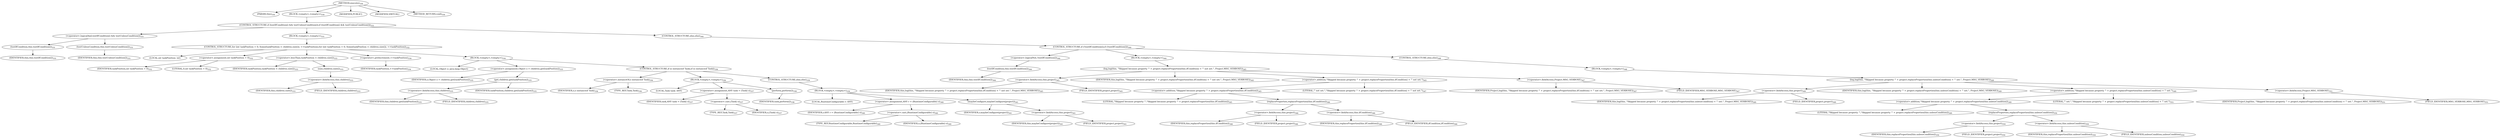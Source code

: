 digraph "execute" {  
"480" [label = <(METHOD,execute)<SUB>330</SUB>> ]
"29" [label = <(PARAM,this)<SUB>330</SUB>> ]
"481" [label = <(BLOCK,&lt;empty&gt;,&lt;empty&gt;)<SUB>330</SUB>> ]
"482" [label = <(CONTROL_STRUCTURE,if (testIfCondition() &amp;&amp; testUnlessCondition()),if (testIfCondition() &amp;&amp; testUnlessCondition()))<SUB>331</SUB>> ]
"483" [label = <(&lt;operator&gt;.logicalAnd,testIfCondition() &amp;&amp; testUnlessCondition())<SUB>331</SUB>> ]
"484" [label = <(testIfCondition,this.testIfCondition())<SUB>331</SUB>> ]
"28" [label = <(IDENTIFIER,this,this.testIfCondition())<SUB>331</SUB>> ]
"485" [label = <(testUnlessCondition,this.testUnlessCondition())<SUB>331</SUB>> ]
"30" [label = <(IDENTIFIER,this,this.testUnlessCondition())<SUB>331</SUB>> ]
"486" [label = <(BLOCK,&lt;empty&gt;,&lt;empty&gt;)<SUB>331</SUB>> ]
"487" [label = <(CONTROL_STRUCTURE,for (int taskPosition = 0; Some(taskPosition &lt; children.size()); ++taskPosition),for (int taskPosition = 0; Some(taskPosition &lt; children.size()); ++taskPosition))<SUB>332</SUB>> ]
"488" [label = <(LOCAL,int taskPosition: int)> ]
"489" [label = <(&lt;operator&gt;.assignment,int taskPosition = 0)<SUB>332</SUB>> ]
"490" [label = <(IDENTIFIER,taskPosition,int taskPosition = 0)<SUB>332</SUB>> ]
"491" [label = <(LITERAL,0,int taskPosition = 0)<SUB>332</SUB>> ]
"492" [label = <(&lt;operator&gt;.lessThan,taskPosition &lt; children.size())<SUB>333</SUB>> ]
"493" [label = <(IDENTIFIER,taskPosition,taskPosition &lt; children.size())<SUB>333</SUB>> ]
"494" [label = <(size,children.size())<SUB>333</SUB>> ]
"495" [label = <(&lt;operator&gt;.fieldAccess,this.children)<SUB>333</SUB>> ]
"496" [label = <(IDENTIFIER,this,children.size())<SUB>333</SUB>> ]
"497" [label = <(FIELD_IDENTIFIER,children,children)<SUB>333</SUB>> ]
"498" [label = <(&lt;operator&gt;.preIncrement,++taskPosition)<SUB>334</SUB>> ]
"499" [label = <(IDENTIFIER,taskPosition,++taskPosition)<SUB>334</SUB>> ]
"500" [label = <(BLOCK,&lt;empty&gt;,&lt;empty&gt;)<SUB>334</SUB>> ]
"501" [label = <(LOCAL,Object o: java.lang.Object)> ]
"502" [label = <(&lt;operator&gt;.assignment,Object o = children.get(taskPosition))<SUB>335</SUB>> ]
"503" [label = <(IDENTIFIER,o,Object o = children.get(taskPosition))<SUB>335</SUB>> ]
"504" [label = <(get,children.get(taskPosition))<SUB>335</SUB>> ]
"505" [label = <(&lt;operator&gt;.fieldAccess,this.children)<SUB>335</SUB>> ]
"506" [label = <(IDENTIFIER,this,children.get(taskPosition))<SUB>335</SUB>> ]
"507" [label = <(FIELD_IDENTIFIER,children,children)<SUB>335</SUB>> ]
"508" [label = <(IDENTIFIER,taskPosition,children.get(taskPosition))<SUB>335</SUB>> ]
"509" [label = <(CONTROL_STRUCTURE,if (o instanceof Task),if (o instanceof Task))<SUB>336</SUB>> ]
"510" [label = <(&lt;operator&gt;.instanceOf,o instanceof Task)<SUB>336</SUB>> ]
"511" [label = <(IDENTIFIER,o,o instanceof Task)<SUB>336</SUB>> ]
"512" [label = <(TYPE_REF,Task,Task)<SUB>336</SUB>> ]
"513" [label = <(BLOCK,&lt;empty&gt;,&lt;empty&gt;)<SUB>336</SUB>> ]
"514" [label = <(LOCAL,Task task: ANY)> ]
"515" [label = <(&lt;operator&gt;.assignment,ANY task = (Task) o)<SUB>337</SUB>> ]
"516" [label = <(IDENTIFIER,task,ANY task = (Task) o)<SUB>337</SUB>> ]
"517" [label = <(&lt;operator&gt;.cast,(Task) o)<SUB>337</SUB>> ]
"518" [label = <(TYPE_REF,Task,Task)<SUB>337</SUB>> ]
"519" [label = <(IDENTIFIER,o,(Task) o)<SUB>337</SUB>> ]
"520" [label = <(perform,perform())<SUB>338</SUB>> ]
"521" [label = <(IDENTIFIER,task,perform())<SUB>338</SUB>> ]
"522" [label = <(CONTROL_STRUCTURE,else,else)<SUB>339</SUB>> ]
"523" [label = <(BLOCK,&lt;empty&gt;,&lt;empty&gt;)<SUB>339</SUB>> ]
"524" [label = <(LOCAL,RuntimeConfigurable r: ANY)> ]
"525" [label = <(&lt;operator&gt;.assignment,ANY r = (RuntimeConfigurable) o)<SUB>340</SUB>> ]
"526" [label = <(IDENTIFIER,r,ANY r = (RuntimeConfigurable) o)<SUB>340</SUB>> ]
"527" [label = <(&lt;operator&gt;.cast,(RuntimeConfigurable) o)<SUB>340</SUB>> ]
"528" [label = <(TYPE_REF,RuntimeConfigurable,RuntimeConfigurable)<SUB>340</SUB>> ]
"529" [label = <(IDENTIFIER,o,(RuntimeConfigurable) o)<SUB>340</SUB>> ]
"530" [label = <(maybeConfigure,maybeConfigure(project))<SUB>341</SUB>> ]
"531" [label = <(IDENTIFIER,r,maybeConfigure(project))<SUB>341</SUB>> ]
"532" [label = <(&lt;operator&gt;.fieldAccess,this.project)<SUB>341</SUB>> ]
"533" [label = <(IDENTIFIER,this,maybeConfigure(project))<SUB>341</SUB>> ]
"534" [label = <(FIELD_IDENTIFIER,project,project)<SUB>341</SUB>> ]
"535" [label = <(CONTROL_STRUCTURE,else,else)<SUB>344</SUB>> ]
"536" [label = <(CONTROL_STRUCTURE,if (!testIfCondition()),if (!testIfCondition()))<SUB>344</SUB>> ]
"537" [label = <(&lt;operator&gt;.logicalNot,!testIfCondition())<SUB>344</SUB>> ]
"538" [label = <(testIfCondition,this.testIfCondition())<SUB>344</SUB>> ]
"31" [label = <(IDENTIFIER,this,this.testIfCondition())<SUB>344</SUB>> ]
"539" [label = <(BLOCK,&lt;empty&gt;,&lt;empty&gt;)<SUB>344</SUB>> ]
"540" [label = <(log,log(this, &quot;Skipped because property '&quot; + project.replaceProperties(this.ifCondition) + &quot;' not set.&quot;, Project.MSG_VERBOSE))<SUB>345</SUB>> ]
"541" [label = <(&lt;operator&gt;.fieldAccess,this.project)<SUB>345</SUB>> ]
"542" [label = <(IDENTIFIER,this,log(this, &quot;Skipped because property '&quot; + project.replaceProperties(this.ifCondition) + &quot;' not set.&quot;, Project.MSG_VERBOSE))<SUB>345</SUB>> ]
"543" [label = <(FIELD_IDENTIFIER,project,project)<SUB>345</SUB>> ]
"32" [label = <(IDENTIFIER,this,log(this, &quot;Skipped because property '&quot; + project.replaceProperties(this.ifCondition) + &quot;' not set.&quot;, Project.MSG_VERBOSE))<SUB>345</SUB>> ]
"544" [label = <(&lt;operator&gt;.addition,&quot;Skipped because property '&quot; + project.replaceProperties(this.ifCondition) + &quot;' not set.&quot;)<SUB>345</SUB>> ]
"545" [label = <(&lt;operator&gt;.addition,&quot;Skipped because property '&quot; + project.replaceProperties(this.ifCondition))<SUB>345</SUB>> ]
"546" [label = <(LITERAL,&quot;Skipped because property '&quot;,&quot;Skipped because property '&quot; + project.replaceProperties(this.ifCondition))<SUB>345</SUB>> ]
"547" [label = <(replaceProperties,replaceProperties(this.ifCondition))<SUB>346</SUB>> ]
"548" [label = <(&lt;operator&gt;.fieldAccess,this.project)<SUB>346</SUB>> ]
"549" [label = <(IDENTIFIER,this,replaceProperties(this.ifCondition))<SUB>346</SUB>> ]
"550" [label = <(FIELD_IDENTIFIER,project,project)<SUB>346</SUB>> ]
"551" [label = <(&lt;operator&gt;.fieldAccess,this.ifCondition)<SUB>346</SUB>> ]
"33" [label = <(IDENTIFIER,this,replaceProperties(this.ifCondition))<SUB>346</SUB>> ]
"552" [label = <(FIELD_IDENTIFIER,ifCondition,ifCondition)<SUB>346</SUB>> ]
"553" [label = <(LITERAL,&quot;' not set.&quot;,&quot;Skipped because property '&quot; + project.replaceProperties(this.ifCondition) + &quot;' not set.&quot;)<SUB>347</SUB>> ]
"554" [label = <(&lt;operator&gt;.fieldAccess,Project.MSG_VERBOSE)<SUB>347</SUB>> ]
"555" [label = <(IDENTIFIER,Project,log(this, &quot;Skipped because property '&quot; + project.replaceProperties(this.ifCondition) + &quot;' not set.&quot;, Project.MSG_VERBOSE))<SUB>347</SUB>> ]
"556" [label = <(FIELD_IDENTIFIER,MSG_VERBOSE,MSG_VERBOSE)<SUB>347</SUB>> ]
"557" [label = <(CONTROL_STRUCTURE,else,else)<SUB>348</SUB>> ]
"558" [label = <(BLOCK,&lt;empty&gt;,&lt;empty&gt;)<SUB>348</SUB>> ]
"559" [label = <(log,log(this, &quot;Skipped because property '&quot; + project.replaceProperties(this.unlessCondition) + &quot;' set.&quot;, Project.MSG_VERBOSE))<SUB>349</SUB>> ]
"560" [label = <(&lt;operator&gt;.fieldAccess,this.project)<SUB>349</SUB>> ]
"561" [label = <(IDENTIFIER,this,log(this, &quot;Skipped because property '&quot; + project.replaceProperties(this.unlessCondition) + &quot;' set.&quot;, Project.MSG_VERBOSE))<SUB>349</SUB>> ]
"562" [label = <(FIELD_IDENTIFIER,project,project)<SUB>349</SUB>> ]
"34" [label = <(IDENTIFIER,this,log(this, &quot;Skipped because property '&quot; + project.replaceProperties(this.unlessCondition) + &quot;' set.&quot;, Project.MSG_VERBOSE))<SUB>349</SUB>> ]
"563" [label = <(&lt;operator&gt;.addition,&quot;Skipped because property '&quot; + project.replaceProperties(this.unlessCondition) + &quot;' set.&quot;)<SUB>349</SUB>> ]
"564" [label = <(&lt;operator&gt;.addition,&quot;Skipped because property '&quot; + project.replaceProperties(this.unlessCondition))<SUB>349</SUB>> ]
"565" [label = <(LITERAL,&quot;Skipped because property '&quot;,&quot;Skipped because property '&quot; + project.replaceProperties(this.unlessCondition))<SUB>349</SUB>> ]
"566" [label = <(replaceProperties,replaceProperties(this.unlessCondition))<SUB>350</SUB>> ]
"567" [label = <(&lt;operator&gt;.fieldAccess,this.project)<SUB>350</SUB>> ]
"568" [label = <(IDENTIFIER,this,replaceProperties(this.unlessCondition))<SUB>350</SUB>> ]
"569" [label = <(FIELD_IDENTIFIER,project,project)<SUB>350</SUB>> ]
"570" [label = <(&lt;operator&gt;.fieldAccess,this.unlessCondition)<SUB>350</SUB>> ]
"35" [label = <(IDENTIFIER,this,replaceProperties(this.unlessCondition))<SUB>350</SUB>> ]
"571" [label = <(FIELD_IDENTIFIER,unlessCondition,unlessCondition)<SUB>350</SUB>> ]
"572" [label = <(LITERAL,&quot;' set.&quot;,&quot;Skipped because property '&quot; + project.replaceProperties(this.unlessCondition) + &quot;' set.&quot;)<SUB>351</SUB>> ]
"573" [label = <(&lt;operator&gt;.fieldAccess,Project.MSG_VERBOSE)<SUB>351</SUB>> ]
"574" [label = <(IDENTIFIER,Project,log(this, &quot;Skipped because property '&quot; + project.replaceProperties(this.unlessCondition) + &quot;' set.&quot;, Project.MSG_VERBOSE))<SUB>351</SUB>> ]
"575" [label = <(FIELD_IDENTIFIER,MSG_VERBOSE,MSG_VERBOSE)<SUB>351</SUB>> ]
"576" [label = <(MODIFIER,PUBLIC)> ]
"577" [label = <(MODIFIER,VIRTUAL)> ]
"578" [label = <(METHOD_RETURN,void)<SUB>330</SUB>> ]
  "480" -> "29" 
  "480" -> "481" 
  "480" -> "576" 
  "480" -> "577" 
  "480" -> "578" 
  "481" -> "482" 
  "482" -> "483" 
  "482" -> "486" 
  "482" -> "535" 
  "483" -> "484" 
  "483" -> "485" 
  "484" -> "28" 
  "485" -> "30" 
  "486" -> "487" 
  "487" -> "488" 
  "487" -> "489" 
  "487" -> "492" 
  "487" -> "498" 
  "487" -> "500" 
  "489" -> "490" 
  "489" -> "491" 
  "492" -> "493" 
  "492" -> "494" 
  "494" -> "495" 
  "495" -> "496" 
  "495" -> "497" 
  "498" -> "499" 
  "500" -> "501" 
  "500" -> "502" 
  "500" -> "509" 
  "502" -> "503" 
  "502" -> "504" 
  "504" -> "505" 
  "504" -> "508" 
  "505" -> "506" 
  "505" -> "507" 
  "509" -> "510" 
  "509" -> "513" 
  "509" -> "522" 
  "510" -> "511" 
  "510" -> "512" 
  "513" -> "514" 
  "513" -> "515" 
  "513" -> "520" 
  "515" -> "516" 
  "515" -> "517" 
  "517" -> "518" 
  "517" -> "519" 
  "520" -> "521" 
  "522" -> "523" 
  "523" -> "524" 
  "523" -> "525" 
  "523" -> "530" 
  "525" -> "526" 
  "525" -> "527" 
  "527" -> "528" 
  "527" -> "529" 
  "530" -> "531" 
  "530" -> "532" 
  "532" -> "533" 
  "532" -> "534" 
  "535" -> "536" 
  "536" -> "537" 
  "536" -> "539" 
  "536" -> "557" 
  "537" -> "538" 
  "538" -> "31" 
  "539" -> "540" 
  "540" -> "541" 
  "540" -> "32" 
  "540" -> "544" 
  "540" -> "554" 
  "541" -> "542" 
  "541" -> "543" 
  "544" -> "545" 
  "544" -> "553" 
  "545" -> "546" 
  "545" -> "547" 
  "547" -> "548" 
  "547" -> "551" 
  "548" -> "549" 
  "548" -> "550" 
  "551" -> "33" 
  "551" -> "552" 
  "554" -> "555" 
  "554" -> "556" 
  "557" -> "558" 
  "558" -> "559" 
  "559" -> "560" 
  "559" -> "34" 
  "559" -> "563" 
  "559" -> "573" 
  "560" -> "561" 
  "560" -> "562" 
  "563" -> "564" 
  "563" -> "572" 
  "564" -> "565" 
  "564" -> "566" 
  "566" -> "567" 
  "566" -> "570" 
  "567" -> "568" 
  "567" -> "569" 
  "570" -> "35" 
  "570" -> "571" 
  "573" -> "574" 
  "573" -> "575" 
}
